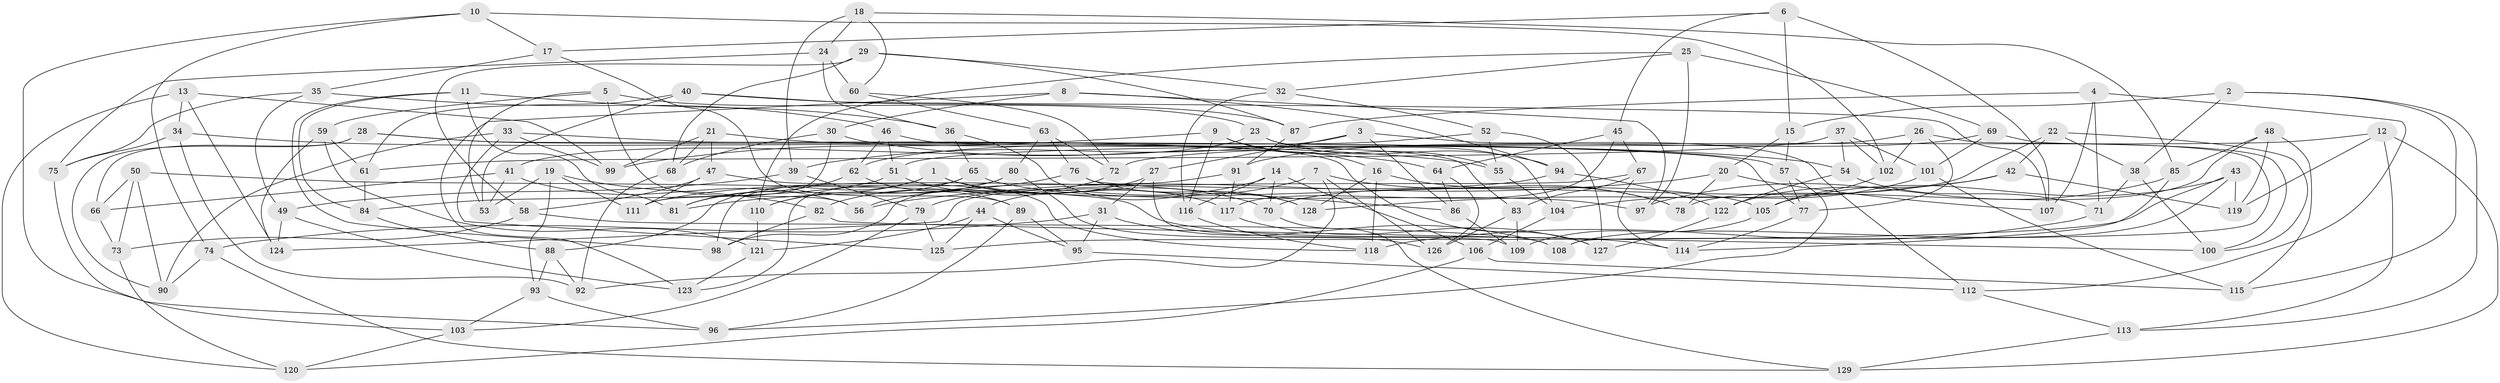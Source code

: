 // coarse degree distribution, {6: 0.5061728395061729, 4: 0.37037037037037035, 5: 0.08641975308641975, 3: 0.037037037037037035}
// Generated by graph-tools (version 1.1) at 2025/42/03/06/25 10:42:25]
// undirected, 129 vertices, 258 edges
graph export_dot {
graph [start="1"]
  node [color=gray90,style=filled];
  1;
  2;
  3;
  4;
  5;
  6;
  7;
  8;
  9;
  10;
  11;
  12;
  13;
  14;
  15;
  16;
  17;
  18;
  19;
  20;
  21;
  22;
  23;
  24;
  25;
  26;
  27;
  28;
  29;
  30;
  31;
  32;
  33;
  34;
  35;
  36;
  37;
  38;
  39;
  40;
  41;
  42;
  43;
  44;
  45;
  46;
  47;
  48;
  49;
  50;
  51;
  52;
  53;
  54;
  55;
  56;
  57;
  58;
  59;
  60;
  61;
  62;
  63;
  64;
  65;
  66;
  67;
  68;
  69;
  70;
  71;
  72;
  73;
  74;
  75;
  76;
  77;
  78;
  79;
  80;
  81;
  82;
  83;
  84;
  85;
  86;
  87;
  88;
  89;
  90;
  91;
  92;
  93;
  94;
  95;
  96;
  97;
  98;
  99;
  100;
  101;
  102;
  103;
  104;
  105;
  106;
  107;
  108;
  109;
  110;
  111;
  112;
  113;
  114;
  115;
  116;
  117;
  118;
  119;
  120;
  121;
  122;
  123;
  124;
  125;
  126;
  127;
  128;
  129;
  1 -- 88;
  1 -- 81;
  1 -- 117;
  1 -- 105;
  2 -- 38;
  2 -- 113;
  2 -- 115;
  2 -- 15;
  3 -- 39;
  3 -- 86;
  3 -- 27;
  3 -- 112;
  4 -- 87;
  4 -- 107;
  4 -- 71;
  4 -- 112;
  5 -- 56;
  5 -- 23;
  5 -- 53;
  5 -- 59;
  6 -- 107;
  6 -- 17;
  6 -- 45;
  6 -- 15;
  7 -- 78;
  7 -- 126;
  7 -- 92;
  7 -- 44;
  8 -- 30;
  8 -- 97;
  8 -- 94;
  8 -- 123;
  9 -- 55;
  9 -- 16;
  9 -- 116;
  9 -- 99;
  10 -- 74;
  10 -- 17;
  10 -- 96;
  10 -- 102;
  11 -- 98;
  11 -- 81;
  11 -- 84;
  11 -- 36;
  12 -- 119;
  12 -- 129;
  12 -- 72;
  12 -- 113;
  13 -- 120;
  13 -- 124;
  13 -- 99;
  13 -- 34;
  14 -- 79;
  14 -- 70;
  14 -- 116;
  14 -- 106;
  15 -- 20;
  15 -- 57;
  16 -- 78;
  16 -- 118;
  16 -- 128;
  17 -- 89;
  17 -- 35;
  18 -- 85;
  18 -- 39;
  18 -- 60;
  18 -- 24;
  19 -- 53;
  19 -- 111;
  19 -- 82;
  19 -- 93;
  20 -- 56;
  20 -- 107;
  20 -- 78;
  21 -- 54;
  21 -- 99;
  21 -- 47;
  21 -- 68;
  22 -- 70;
  22 -- 38;
  22 -- 100;
  22 -- 42;
  23 -- 41;
  23 -- 94;
  23 -- 104;
  24 -- 60;
  24 -- 36;
  24 -- 75;
  25 -- 69;
  25 -- 97;
  25 -- 110;
  25 -- 32;
  26 -- 102;
  26 -- 51;
  26 -- 108;
  26 -- 77;
  27 -- 56;
  27 -- 31;
  27 -- 109;
  28 -- 77;
  28 -- 90;
  28 -- 66;
  28 -- 57;
  29 -- 87;
  29 -- 32;
  29 -- 58;
  29 -- 68;
  30 -- 64;
  30 -- 111;
  30 -- 68;
  31 -- 74;
  31 -- 108;
  31 -- 95;
  32 -- 116;
  32 -- 52;
  33 -- 127;
  33 -- 125;
  33 -- 99;
  33 -- 90;
  34 -- 55;
  34 -- 92;
  34 -- 75;
  35 -- 75;
  35 -- 49;
  35 -- 46;
  36 -- 65;
  36 -- 128;
  37 -- 102;
  37 -- 54;
  37 -- 61;
  37 -- 101;
  38 -- 100;
  38 -- 71;
  39 -- 79;
  39 -- 49;
  40 -- 107;
  40 -- 87;
  40 -- 53;
  40 -- 61;
  41 -- 56;
  41 -- 53;
  41 -- 66;
  42 -- 122;
  42 -- 128;
  42 -- 119;
  43 -- 105;
  43 -- 125;
  43 -- 119;
  43 -- 108;
  44 -- 121;
  44 -- 125;
  44 -- 95;
  45 -- 64;
  45 -- 117;
  45 -- 67;
  46 -- 51;
  46 -- 62;
  46 -- 83;
  47 -- 118;
  47 -- 58;
  47 -- 111;
  48 -- 78;
  48 -- 85;
  48 -- 119;
  48 -- 115;
  49 -- 123;
  49 -- 124;
  50 -- 73;
  50 -- 90;
  50 -- 114;
  50 -- 66;
  51 -- 70;
  51 -- 84;
  52 -- 55;
  52 -- 62;
  52 -- 127;
  54 -- 122;
  54 -- 71;
  55 -- 104;
  57 -- 96;
  57 -- 77;
  58 -- 108;
  58 -- 73;
  59 -- 121;
  59 -- 124;
  59 -- 61;
  60 -- 72;
  60 -- 63;
  61 -- 84;
  62 -- 81;
  62 -- 89;
  63 -- 76;
  63 -- 80;
  63 -- 72;
  64 -- 86;
  64 -- 126;
  65 -- 97;
  65 -- 98;
  65 -- 110;
  66 -- 73;
  67 -- 114;
  67 -- 124;
  67 -- 83;
  68 -- 92;
  69 -- 91;
  69 -- 100;
  69 -- 101;
  70 -- 129;
  71 -- 118;
  72 -- 82;
  73 -- 120;
  74 -- 90;
  74 -- 129;
  75 -- 103;
  76 -- 86;
  76 -- 81;
  76 -- 128;
  77 -- 114;
  79 -- 103;
  79 -- 125;
  80 -- 110;
  80 -- 126;
  80 -- 123;
  82 -- 98;
  82 -- 100;
  83 -- 109;
  83 -- 126;
  84 -- 88;
  85 -- 97;
  85 -- 114;
  86 -- 109;
  87 -- 91;
  88 -- 93;
  88 -- 92;
  89 -- 95;
  89 -- 96;
  91 -- 98;
  91 -- 117;
  93 -- 96;
  93 -- 103;
  94 -- 122;
  94 -- 111;
  95 -- 112;
  101 -- 104;
  101 -- 115;
  102 -- 105;
  103 -- 120;
  104 -- 106;
  105 -- 109;
  106 -- 120;
  106 -- 115;
  110 -- 121;
  112 -- 113;
  113 -- 129;
  116 -- 118;
  117 -- 127;
  121 -- 123;
  122 -- 127;
}
